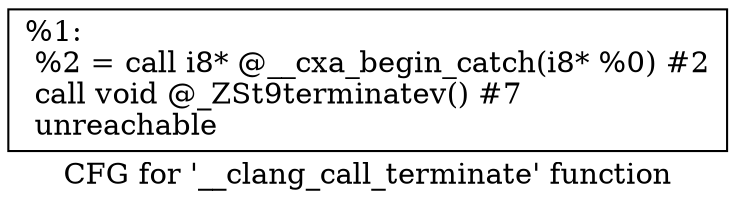 digraph "CFG for '__clang_call_terminate' function" {
	label="CFG for '__clang_call_terminate' function";

	Node0x6b53c10 [shape=record,label="{%1:\l  %2 = call i8* @__cxa_begin_catch(i8* %0) #2\l  call void @_ZSt9terminatev() #7\l  unreachable\l}"];
}
